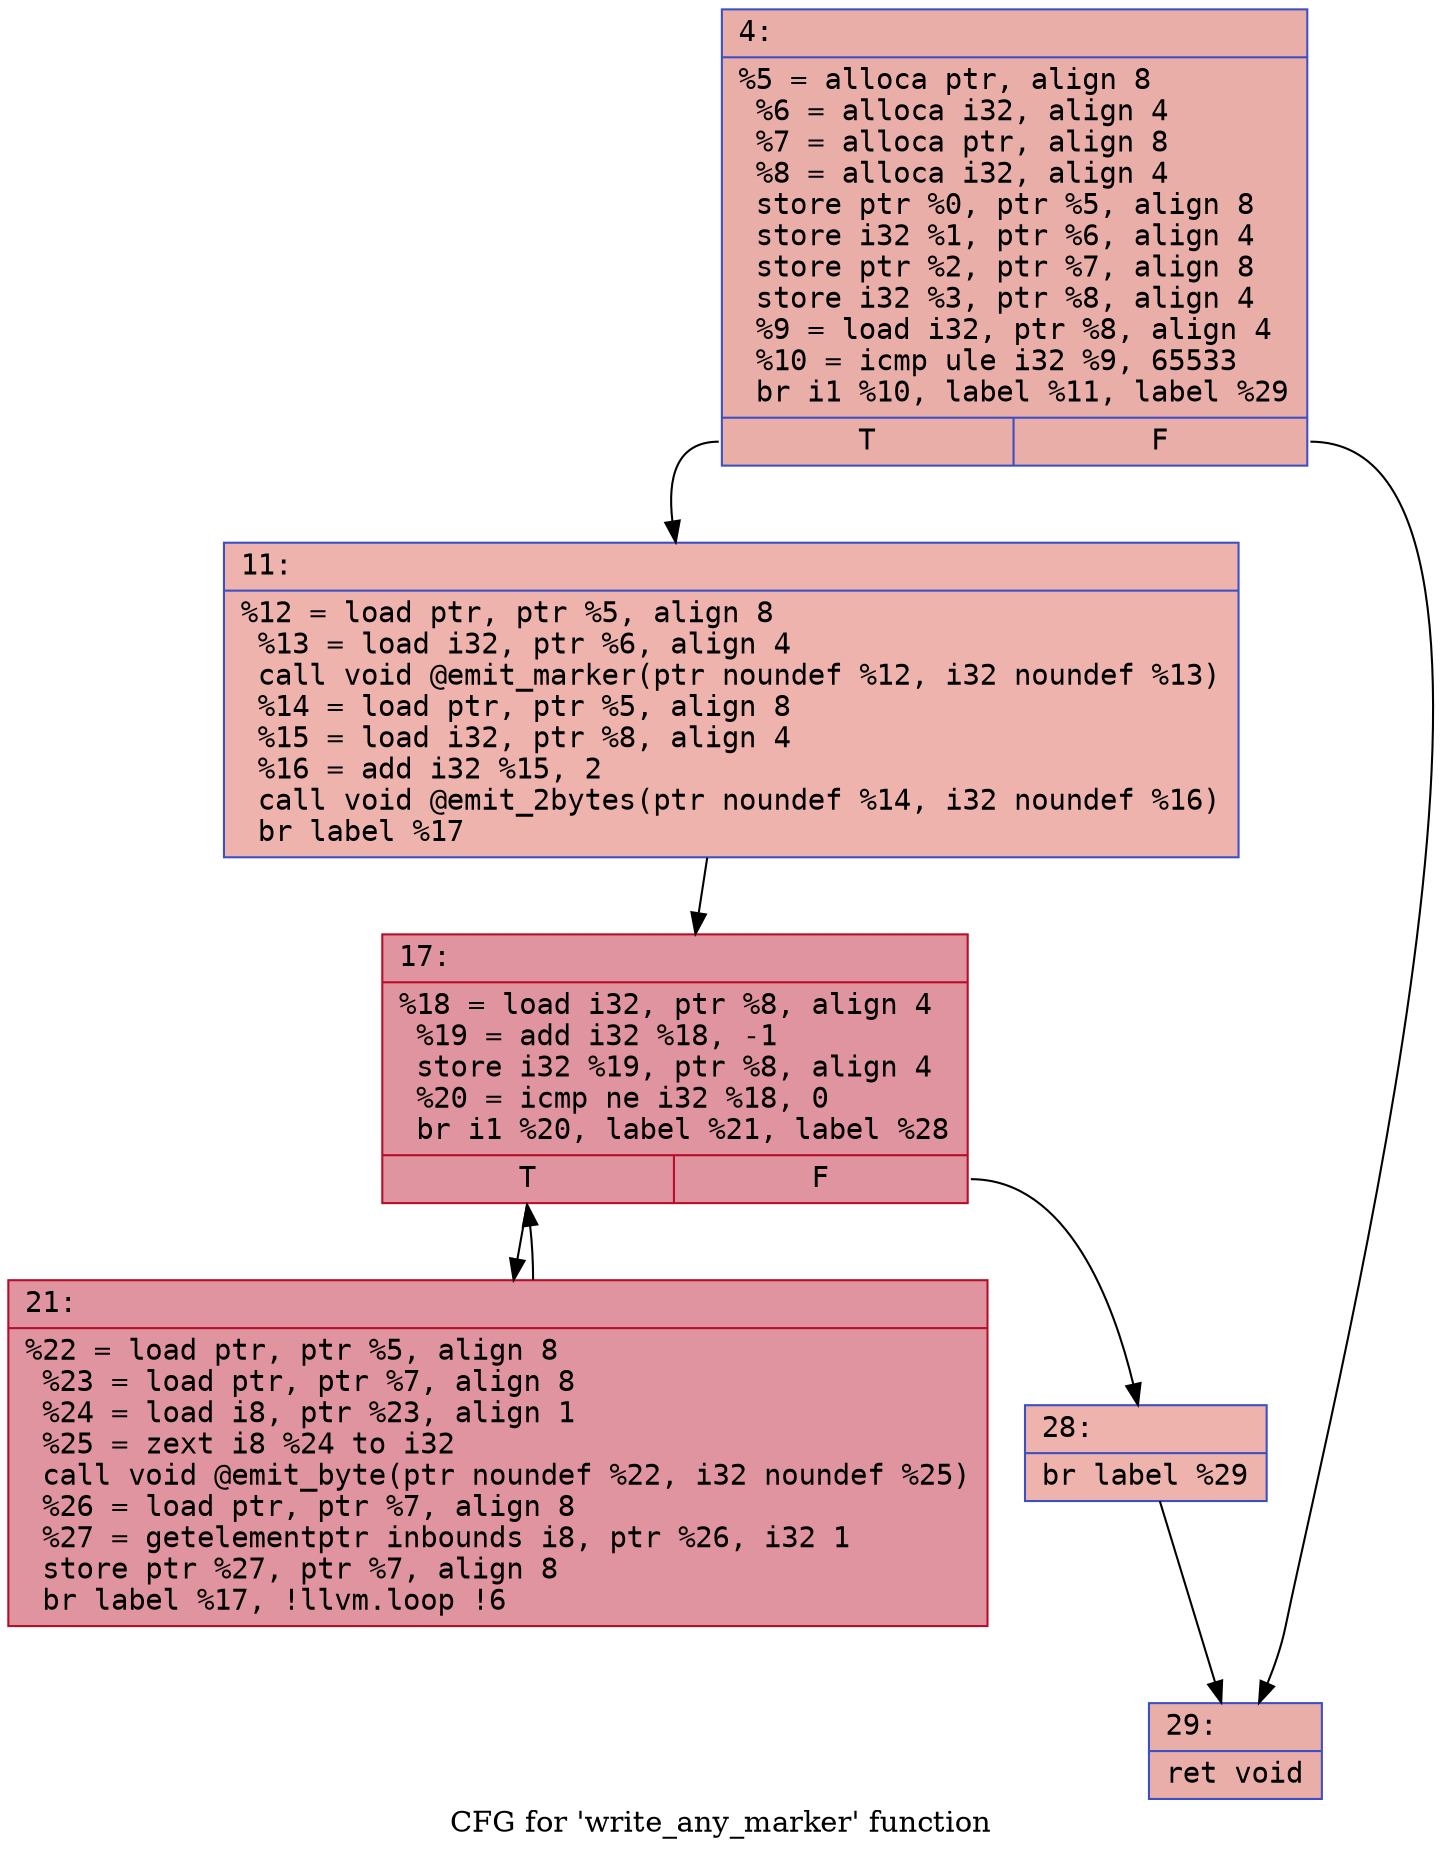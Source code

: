 digraph "CFG for 'write_any_marker' function" {
	label="CFG for 'write_any_marker' function";

	Node0x6000003220d0 [shape=record,color="#3d50c3ff", style=filled, fillcolor="#d0473d70" fontname="Courier",label="{4:\l|  %5 = alloca ptr, align 8\l  %6 = alloca i32, align 4\l  %7 = alloca ptr, align 8\l  %8 = alloca i32, align 4\l  store ptr %0, ptr %5, align 8\l  store i32 %1, ptr %6, align 4\l  store ptr %2, ptr %7, align 8\l  store i32 %3, ptr %8, align 4\l  %9 = load i32, ptr %8, align 4\l  %10 = icmp ule i32 %9, 65533\l  br i1 %10, label %11, label %29\l|{<s0>T|<s1>F}}"];
	Node0x6000003220d0:s0 -> Node0x600000322120[tooltip="4 -> 11\nProbability 50.00%" ];
	Node0x6000003220d0:s1 -> Node0x600000322260[tooltip="4 -> 29\nProbability 50.00%" ];
	Node0x600000322120 [shape=record,color="#3d50c3ff", style=filled, fillcolor="#d6524470" fontname="Courier",label="{11:\l|  %12 = load ptr, ptr %5, align 8\l  %13 = load i32, ptr %6, align 4\l  call void @emit_marker(ptr noundef %12, i32 noundef %13)\l  %14 = load ptr, ptr %5, align 8\l  %15 = load i32, ptr %8, align 4\l  %16 = add i32 %15, 2\l  call void @emit_2bytes(ptr noundef %14, i32 noundef %16)\l  br label %17\l}"];
	Node0x600000322120 -> Node0x600000322170[tooltip="11 -> 17\nProbability 100.00%" ];
	Node0x600000322170 [shape=record,color="#b70d28ff", style=filled, fillcolor="#b70d2870" fontname="Courier",label="{17:\l|  %18 = load i32, ptr %8, align 4\l  %19 = add i32 %18, -1\l  store i32 %19, ptr %8, align 4\l  %20 = icmp ne i32 %18, 0\l  br i1 %20, label %21, label %28\l|{<s0>T|<s1>F}}"];
	Node0x600000322170:s0 -> Node0x6000003221c0[tooltip="17 -> 21\nProbability 96.88%" ];
	Node0x600000322170:s1 -> Node0x600000322210[tooltip="17 -> 28\nProbability 3.12%" ];
	Node0x6000003221c0 [shape=record,color="#b70d28ff", style=filled, fillcolor="#b70d2870" fontname="Courier",label="{21:\l|  %22 = load ptr, ptr %5, align 8\l  %23 = load ptr, ptr %7, align 8\l  %24 = load i8, ptr %23, align 1\l  %25 = zext i8 %24 to i32\l  call void @emit_byte(ptr noundef %22, i32 noundef %25)\l  %26 = load ptr, ptr %7, align 8\l  %27 = getelementptr inbounds i8, ptr %26, i32 1\l  store ptr %27, ptr %7, align 8\l  br label %17, !llvm.loop !6\l}"];
	Node0x6000003221c0 -> Node0x600000322170[tooltip="21 -> 17\nProbability 100.00%" ];
	Node0x600000322210 [shape=record,color="#3d50c3ff", style=filled, fillcolor="#d6524470" fontname="Courier",label="{28:\l|  br label %29\l}"];
	Node0x600000322210 -> Node0x600000322260[tooltip="28 -> 29\nProbability 100.00%" ];
	Node0x600000322260 [shape=record,color="#3d50c3ff", style=filled, fillcolor="#d0473d70" fontname="Courier",label="{29:\l|  ret void\l}"];
}
